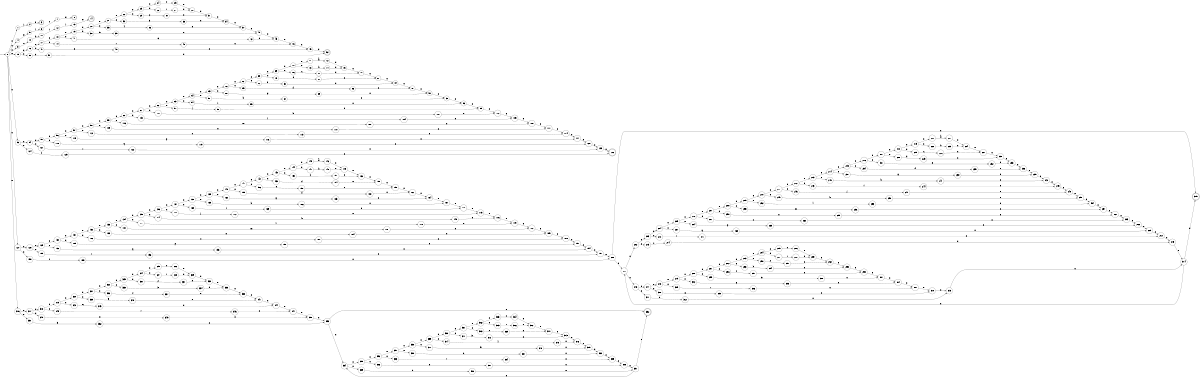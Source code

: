 digraph {
	rankdir=LR size="8,5"
	node [shape=doublecircle]
	3
	8
	392
	14
	52
	315
	126
	node [shape=circle]
	start [label="" height=0.1 width=0.1]
	start -> 0 [label=""]
	1 -> 2 [label=i]
	2 -> 3 [label=f]
	0 -> 1 [label="ε"]
	4 -> 5 [label=e]
	5 -> 6 [label=l]
	6 -> 7 [label=s]
	7 -> 8 [label=e]
	0 -> 4 [label="ε"]
	9 -> 10 [label=w]
	10 -> 11 [label=h]
	11 -> 12 [label=i]
	12 -> 13 [label=l]
	13 -> 14 [label=e]
	0 -> 9 [label="ε"]
	15 -> 16 [label="ε"]
	15 -> 50 [label="ε"]
	16 -> 17 [label="ε"]
	16 -> 47 [label="ε"]
	17 -> 18 [label="ε"]
	17 -> 44 [label="ε"]
	18 -> 19 [label="ε"]
	18 -> 41 [label="ε"]
	19 -> 20 [label="ε"]
	19 -> 38 [label="ε"]
	20 -> 21 [label="ε"]
	20 -> 35 [label="ε"]
	21 -> 22 [label="ε"]
	21 -> 32 [label="ε"]
	22 -> 23 [label="ε"]
	22 -> 29 [label="ε"]
	23 -> 24 [label="ε"]
	23 -> 26 [label="ε"]
	24 -> 25 [label=0]
	26 -> 27 [label=1]
	25 -> 28 [label="ε"]
	27 -> 28 [label="ε"]
	29 -> 30 [label=2]
	28 -> 31 [label="ε"]
	30 -> 31 [label="ε"]
	32 -> 33 [label=3]
	31 -> 34 [label="ε"]
	33 -> 34 [label="ε"]
	35 -> 36 [label=4]
	34 -> 37 [label="ε"]
	36 -> 37 [label="ε"]
	38 -> 39 [label=5]
	37 -> 40 [label="ε"]
	39 -> 40 [label="ε"]
	41 -> 42 [label=6]
	40 -> 43 [label="ε"]
	42 -> 43 [label="ε"]
	44 -> 45 [label=7]
	43 -> 46 [label="ε"]
	45 -> 46 [label="ε"]
	47 -> 48 [label=8]
	46 -> 49 [label="ε"]
	48 -> 49 [label="ε"]
	50 -> 51 [label=9]
	49 -> 52 [label="ε"]
	51 -> 52 [label="ε"]
	0 -> 15 [label="ε"]
	53 -> 54 [label="ε"]
	53 -> 124 [label="ε"]
	54 -> 55 [label="ε"]
	54 -> 121 [label="ε"]
	55 -> 56 [label="ε"]
	55 -> 118 [label="ε"]
	56 -> 57 [label="ε"]
	56 -> 115 [label="ε"]
	57 -> 58 [label="ε"]
	57 -> 112 [label="ε"]
	58 -> 59 [label="ε"]
	58 -> 109 [label="ε"]
	59 -> 60 [label="ε"]
	59 -> 106 [label="ε"]
	60 -> 61 [label="ε"]
	60 -> 103 [label="ε"]
	61 -> 62 [label="ε"]
	61 -> 100 [label="ε"]
	62 -> 63 [label="ε"]
	62 -> 97 [label="ε"]
	63 -> 64 [label="ε"]
	63 -> 94 [label="ε"]
	64 -> 65 [label="ε"]
	64 -> 91 [label="ε"]
	65 -> 66 [label="ε"]
	65 -> 88 [label="ε"]
	66 -> 67 [label="ε"]
	66 -> 85 [label="ε"]
	67 -> 68 [label="ε"]
	67 -> 82 [label="ε"]
	68 -> 69 [label="ε"]
	68 -> 79 [label="ε"]
	69 -> 70 [label="ε"]
	69 -> 76 [label="ε"]
	70 -> 71 [label="ε"]
	70 -> 73 [label="ε"]
	71 -> 72 [label=a]
	73 -> 74 [label=b]
	72 -> 75 [label="ε"]
	74 -> 75 [label="ε"]
	76 -> 77 [label=c]
	75 -> 78 [label="ε"]
	77 -> 78 [label="ε"]
	79 -> 80 [label=d]
	78 -> 81 [label="ε"]
	80 -> 81 [label="ε"]
	82 -> 83 [label=e]
	81 -> 84 [label="ε"]
	83 -> 84 [label="ε"]
	85 -> 86 [label=f]
	84 -> 87 [label="ε"]
	86 -> 87 [label="ε"]
	88 -> 89 [label=g]
	87 -> 90 [label="ε"]
	89 -> 90 [label="ε"]
	91 -> 92 [label=h]
	90 -> 93 [label="ε"]
	92 -> 93 [label="ε"]
	94 -> 95 [label=i]
	93 -> 96 [label="ε"]
	95 -> 96 [label="ε"]
	97 -> 98 [label=j]
	96 -> 99 [label="ε"]
	98 -> 99 [label="ε"]
	100 -> 101 [label=k]
	99 -> 102 [label="ε"]
	101 -> 102 [label="ε"]
	103 -> 104 [label=l]
	102 -> 105 [label="ε"]
	104 -> 105 [label="ε"]
	106 -> 107 [label=m]
	105 -> 108 [label="ε"]
	107 -> 108 [label="ε"]
	109 -> 110 [label=n]
	108 -> 111 [label="ε"]
	110 -> 111 [label="ε"]
	112 -> 113 [label=o]
	111 -> 114 [label="ε"]
	113 -> 114 [label="ε"]
	115 -> 116 [label=p]
	114 -> 117 [label="ε"]
	116 -> 117 [label="ε"]
	118 -> 119 [label=q]
	117 -> 120 [label="ε"]
	119 -> 120 [label="ε"]
	121 -> 122 [label=r]
	120 -> 123 [label="ε"]
	122 -> 123 [label="ε"]
	124 -> 125 [label=s]
	123 -> 126 [label="ε"]
	125 -> 126 [label="ε"]
	0 -> 53 [label="ε"]
	127 -> 128 [label="ε"]
	127 -> 198 [label="ε"]
	128 -> 129 [label="ε"]
	128 -> 195 [label="ε"]
	129 -> 130 [label="ε"]
	129 -> 192 [label="ε"]
	130 -> 131 [label="ε"]
	130 -> 189 [label="ε"]
	131 -> 132 [label="ε"]
	131 -> 186 [label="ε"]
	132 -> 133 [label="ε"]
	132 -> 183 [label="ε"]
	133 -> 134 [label="ε"]
	133 -> 180 [label="ε"]
	134 -> 135 [label="ε"]
	134 -> 177 [label="ε"]
	135 -> 136 [label="ε"]
	135 -> 174 [label="ε"]
	136 -> 137 [label="ε"]
	136 -> 171 [label="ε"]
	137 -> 138 [label="ε"]
	137 -> 168 [label="ε"]
	138 -> 139 [label="ε"]
	138 -> 165 [label="ε"]
	139 -> 140 [label="ε"]
	139 -> 162 [label="ε"]
	140 -> 141 [label="ε"]
	140 -> 159 [label="ε"]
	141 -> 142 [label="ε"]
	141 -> 156 [label="ε"]
	142 -> 143 [label="ε"]
	142 -> 153 [label="ε"]
	143 -> 144 [label="ε"]
	143 -> 150 [label="ε"]
	144 -> 145 [label="ε"]
	144 -> 147 [label="ε"]
	145 -> 146 [label=a]
	147 -> 148 [label=b]
	146 -> 149 [label="ε"]
	148 -> 149 [label="ε"]
	150 -> 151 [label=c]
	149 -> 152 [label="ε"]
	151 -> 152 [label="ε"]
	153 -> 154 [label=d]
	152 -> 155 [label="ε"]
	154 -> 155 [label="ε"]
	156 -> 157 [label=e]
	155 -> 158 [label="ε"]
	157 -> 158 [label="ε"]
	159 -> 160 [label=f]
	158 -> 161 [label="ε"]
	160 -> 161 [label="ε"]
	162 -> 163 [label=g]
	161 -> 164 [label="ε"]
	163 -> 164 [label="ε"]
	165 -> 166 [label=h]
	164 -> 167 [label="ε"]
	166 -> 167 [label="ε"]
	168 -> 169 [label=i]
	167 -> 170 [label="ε"]
	169 -> 170 [label="ε"]
	171 -> 172 [label=j]
	170 -> 173 [label="ε"]
	172 -> 173 [label="ε"]
	174 -> 175 [label=k]
	173 -> 176 [label="ε"]
	175 -> 176 [label="ε"]
	177 -> 178 [label=l]
	176 -> 179 [label="ε"]
	178 -> 179 [label="ε"]
	180 -> 181 [label=m]
	179 -> 182 [label="ε"]
	181 -> 182 [label="ε"]
	183 -> 184 [label=n]
	182 -> 185 [label="ε"]
	184 -> 185 [label="ε"]
	186 -> 187 [label=o]
	185 -> 188 [label="ε"]
	187 -> 188 [label="ε"]
	189 -> 190 [label=p]
	188 -> 191 [label="ε"]
	190 -> 191 [label="ε"]
	192 -> 193 [label=q]
	191 -> 194 [label="ε"]
	193 -> 194 [label="ε"]
	195 -> 196 [label=r]
	194 -> 197 [label="ε"]
	196 -> 197 [label="ε"]
	198 -> 199 [label=s]
	197 -> 200 [label="ε"]
	199 -> 200 [label="ε"]
	200 -> 201 [label="ε"]
	200 -> 315 [label="ε"]
	201 -> 202 [label="ε"]
	201 -> 276 [label="ε"]
	202 -> 203 [label="ε"]
	202 -> 273 [label="ε"]
	203 -> 204 [label="ε"]
	203 -> 270 [label="ε"]
	204 -> 205 [label="ε"]
	204 -> 267 [label="ε"]
	205 -> 206 [label="ε"]
	205 -> 264 [label="ε"]
	206 -> 207 [label="ε"]
	206 -> 261 [label="ε"]
	207 -> 208 [label="ε"]
	207 -> 258 [label="ε"]
	208 -> 209 [label="ε"]
	208 -> 255 [label="ε"]
	209 -> 210 [label="ε"]
	209 -> 252 [label="ε"]
	210 -> 211 [label="ε"]
	210 -> 249 [label="ε"]
	211 -> 212 [label="ε"]
	211 -> 246 [label="ε"]
	212 -> 213 [label="ε"]
	212 -> 243 [label="ε"]
	213 -> 214 [label="ε"]
	213 -> 240 [label="ε"]
	214 -> 215 [label="ε"]
	214 -> 237 [label="ε"]
	215 -> 216 [label="ε"]
	215 -> 234 [label="ε"]
	216 -> 217 [label="ε"]
	216 -> 231 [label="ε"]
	217 -> 218 [label="ε"]
	217 -> 228 [label="ε"]
	218 -> 219 [label="ε"]
	218 -> 225 [label="ε"]
	219 -> 220 [label="ε"]
	219 -> 222 [label="ε"]
	220 -> 221 [label=a]
	222 -> 223 [label=b]
	221 -> 224 [label="ε"]
	223 -> 224 [label="ε"]
	225 -> 226 [label=c]
	224 -> 227 [label="ε"]
	226 -> 227 [label="ε"]
	228 -> 229 [label=d]
	227 -> 230 [label="ε"]
	229 -> 230 [label="ε"]
	231 -> 232 [label=e]
	230 -> 233 [label="ε"]
	232 -> 233 [label="ε"]
	234 -> 235 [label=f]
	233 -> 236 [label="ε"]
	235 -> 236 [label="ε"]
	237 -> 238 [label=g]
	236 -> 239 [label="ε"]
	238 -> 239 [label="ε"]
	240 -> 241 [label=h]
	239 -> 242 [label="ε"]
	241 -> 242 [label="ε"]
	243 -> 244 [label=i]
	242 -> 245 [label="ε"]
	244 -> 245 [label="ε"]
	246 -> 247 [label=j]
	245 -> 248 [label="ε"]
	247 -> 248 [label="ε"]
	249 -> 250 [label=k]
	248 -> 251 [label="ε"]
	250 -> 251 [label="ε"]
	252 -> 253 [label=l]
	251 -> 254 [label="ε"]
	253 -> 254 [label="ε"]
	255 -> 256 [label=m]
	254 -> 257 [label="ε"]
	256 -> 257 [label="ε"]
	258 -> 259 [label=n]
	257 -> 260 [label="ε"]
	259 -> 260 [label="ε"]
	261 -> 262 [label=o]
	260 -> 263 [label="ε"]
	262 -> 263 [label="ε"]
	264 -> 265 [label=p]
	263 -> 266 [label="ε"]
	265 -> 266 [label="ε"]
	267 -> 268 [label=q]
	266 -> 269 [label="ε"]
	268 -> 269 [label="ε"]
	270 -> 271 [label=r]
	269 -> 272 [label="ε"]
	271 -> 272 [label="ε"]
	273 -> 274 [label=s]
	272 -> 275 [label="ε"]
	274 -> 275 [label="ε"]
	276 -> 277 [label="ε"]
	276 -> 311 [label="ε"]
	277 -> 278 [label="ε"]
	277 -> 308 [label="ε"]
	278 -> 279 [label="ε"]
	278 -> 305 [label="ε"]
	279 -> 280 [label="ε"]
	279 -> 302 [label="ε"]
	280 -> 281 [label="ε"]
	280 -> 299 [label="ε"]
	281 -> 282 [label="ε"]
	281 -> 296 [label="ε"]
	282 -> 283 [label="ε"]
	282 -> 293 [label="ε"]
	283 -> 284 [label="ε"]
	283 -> 290 [label="ε"]
	284 -> 285 [label="ε"]
	284 -> 287 [label="ε"]
	285 -> 286 [label=0]
	287 -> 288 [label=1]
	286 -> 289 [label="ε"]
	288 -> 289 [label="ε"]
	290 -> 291 [label=2]
	289 -> 292 [label="ε"]
	291 -> 292 [label="ε"]
	293 -> 294 [label=3]
	292 -> 295 [label="ε"]
	294 -> 295 [label="ε"]
	296 -> 297 [label=4]
	295 -> 298 [label="ε"]
	297 -> 298 [label="ε"]
	299 -> 300 [label=5]
	298 -> 301 [label="ε"]
	300 -> 301 [label="ε"]
	302 -> 303 [label=6]
	301 -> 304 [label="ε"]
	303 -> 304 [label="ε"]
	305 -> 306 [label=7]
	304 -> 307 [label="ε"]
	306 -> 307 [label="ε"]
	308 -> 309 [label=8]
	307 -> 310 [label="ε"]
	309 -> 310 [label="ε"]
	311 -> 312 [label=9]
	310 -> 313 [label="ε"]
	312 -> 313 [label="ε"]
	275 -> 314 [label="ε"]
	313 -> 314 [label="ε"]
	314 -> 201 [label="ε"]
	314 -> 315 [label="ε"]
	0 -> 127 [label="ε"]
	316 -> 317 [label="ε"]
	316 -> 351 [label="ε"]
	317 -> 318 [label="ε"]
	317 -> 348 [label="ε"]
	318 -> 319 [label="ε"]
	318 -> 345 [label="ε"]
	319 -> 320 [label="ε"]
	319 -> 342 [label="ε"]
	320 -> 321 [label="ε"]
	320 -> 339 [label="ε"]
	321 -> 322 [label="ε"]
	321 -> 336 [label="ε"]
	322 -> 323 [label="ε"]
	322 -> 333 [label="ε"]
	323 -> 324 [label="ε"]
	323 -> 330 [label="ε"]
	324 -> 325 [label="ε"]
	324 -> 327 [label="ε"]
	325 -> 326 [label=0]
	327 -> 328 [label=1]
	326 -> 329 [label="ε"]
	328 -> 329 [label="ε"]
	330 -> 331 [label=2]
	329 -> 332 [label="ε"]
	331 -> 332 [label="ε"]
	333 -> 334 [label=3]
	332 -> 335 [label="ε"]
	334 -> 335 [label="ε"]
	336 -> 337 [label=4]
	335 -> 338 [label="ε"]
	337 -> 338 [label="ε"]
	339 -> 340 [label=5]
	338 -> 341 [label="ε"]
	340 -> 341 [label="ε"]
	342 -> 343 [label=6]
	341 -> 344 [label="ε"]
	343 -> 344 [label="ε"]
	345 -> 346 [label=7]
	344 -> 347 [label="ε"]
	346 -> 347 [label="ε"]
	348 -> 349 [label=8]
	347 -> 350 [label="ε"]
	349 -> 350 [label="ε"]
	351 -> 352 [label=9]
	350 -> 353 [label="ε"]
	352 -> 353 [label="ε"]
	353 -> 354 [label="ε"]
	353 -> 392 [label="ε"]
	354 -> 355 [label="ε"]
	354 -> 389 [label="ε"]
	355 -> 356 [label="ε"]
	355 -> 386 [label="ε"]
	356 -> 357 [label="ε"]
	356 -> 383 [label="ε"]
	357 -> 358 [label="ε"]
	357 -> 380 [label="ε"]
	358 -> 359 [label="ε"]
	358 -> 377 [label="ε"]
	359 -> 360 [label="ε"]
	359 -> 374 [label="ε"]
	360 -> 361 [label="ε"]
	360 -> 371 [label="ε"]
	361 -> 362 [label="ε"]
	361 -> 368 [label="ε"]
	362 -> 363 [label="ε"]
	362 -> 365 [label="ε"]
	363 -> 364 [label=0]
	365 -> 366 [label=1]
	364 -> 367 [label="ε"]
	366 -> 367 [label="ε"]
	368 -> 369 [label=2]
	367 -> 370 [label="ε"]
	369 -> 370 [label="ε"]
	371 -> 372 [label=3]
	370 -> 373 [label="ε"]
	372 -> 373 [label="ε"]
	374 -> 375 [label=4]
	373 -> 376 [label="ε"]
	375 -> 376 [label="ε"]
	377 -> 378 [label=5]
	376 -> 379 [label="ε"]
	378 -> 379 [label="ε"]
	380 -> 381 [label=6]
	379 -> 382 [label="ε"]
	381 -> 382 [label="ε"]
	383 -> 384 [label=7]
	382 -> 385 [label="ε"]
	384 -> 385 [label="ε"]
	386 -> 387 [label=8]
	385 -> 388 [label="ε"]
	387 -> 388 [label="ε"]
	389 -> 390 [label=9]
	388 -> 391 [label="ε"]
	390 -> 391 [label="ε"]
	391 -> 354 [label="ε"]
	391 -> 392 [label="ε"]
	0 -> 316 [label="ε"]
}
